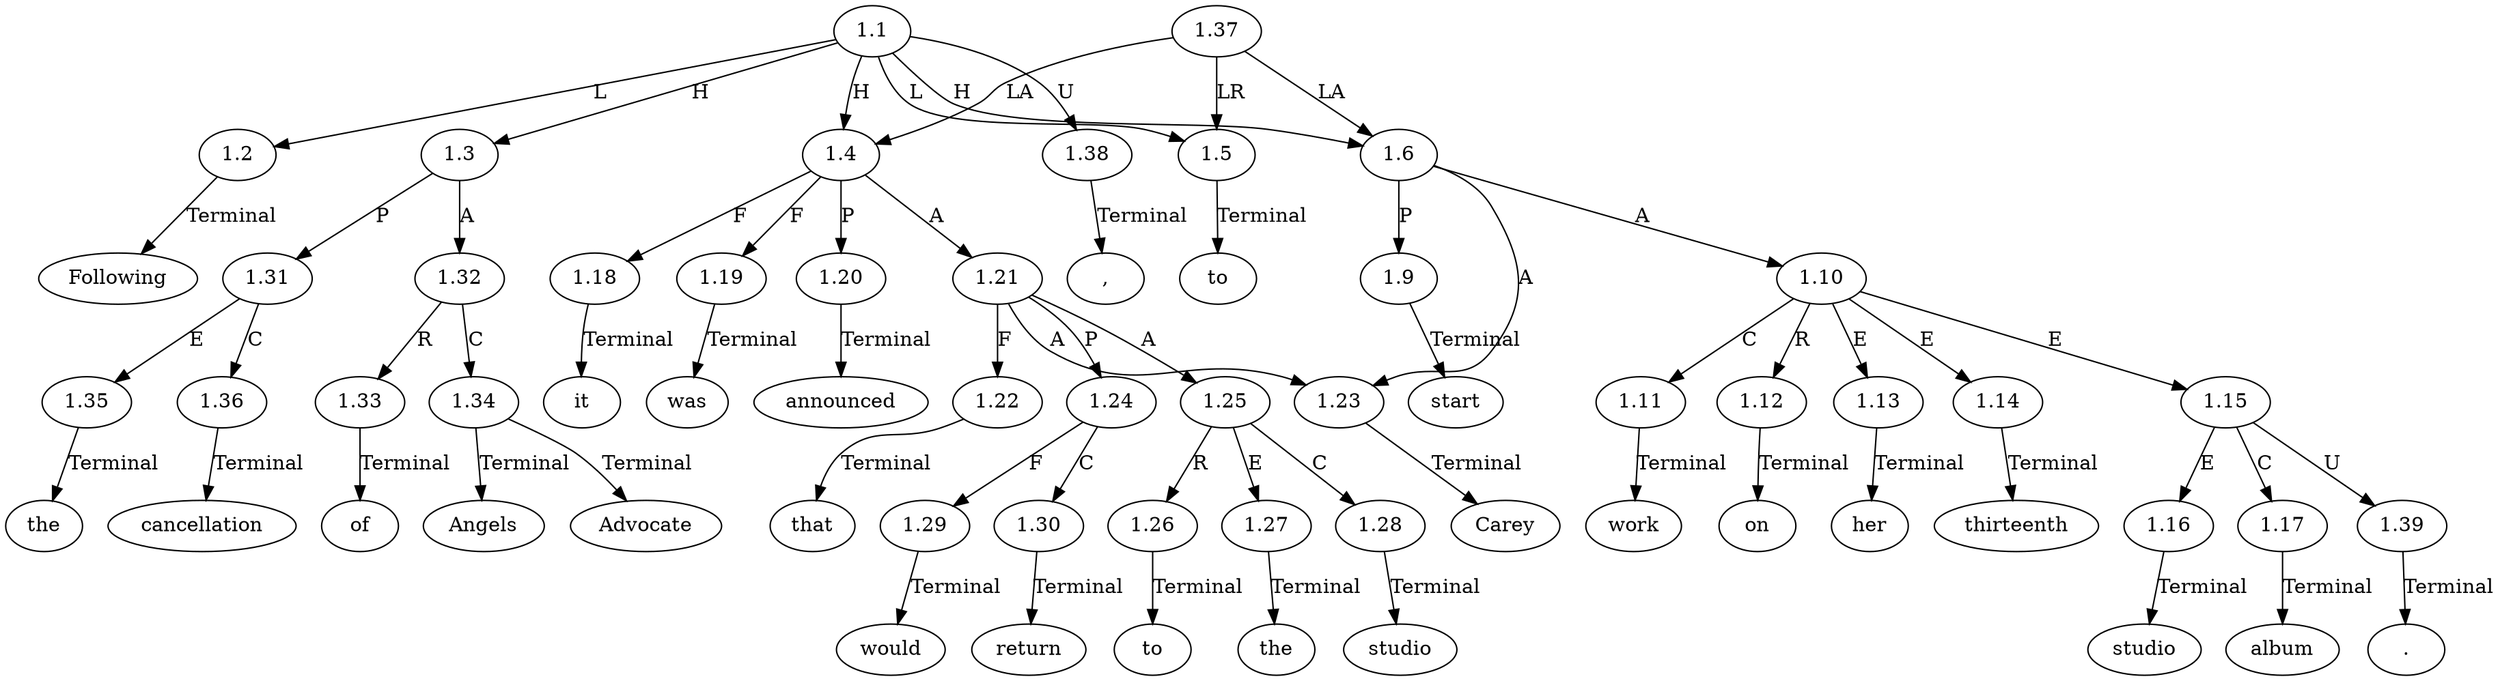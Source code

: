 // Graph
digraph {
	0.1 [label=Following ordering=out]
	0.10 [label=announced ordering=out]
	0.11 [label=that ordering=out]
	0.12 [label=Carey ordering=out]
	0.13 [label=would ordering=out]
	0.14 [label=return ordering=out]
	0.15 [label=to ordering=out]
	0.16 [label=the ordering=out]
	0.17 [label=studio ordering=out]
	0.18 [label=to ordering=out]
	0.19 [label=start ordering=out]
	0.2 [label=the ordering=out]
	0.20 [label=work ordering=out]
	0.21 [label=on ordering=out]
	0.22 [label=her ordering=out]
	0.23 [label=thirteenth ordering=out]
	0.24 [label=studio ordering=out]
	0.25 [label=album ordering=out]
	0.26 [label="." ordering=out]
	0.3 [label=cancellation ordering=out]
	0.4 [label=of ordering=out]
	0.5 [label=Angels ordering=out]
	0.6 [label=Advocate ordering=out]
	0.7 [label="," ordering=out]
	0.8 [label=it ordering=out]
	0.9 [label=was ordering=out]
	1.1 [label=1.1 ordering=out]
	1.2 [label=1.2 ordering=out]
	1.3 [label=1.3 ordering=out]
	1.4 [label=1.4 ordering=out]
	1.5 [label=1.5 ordering=out]
	1.6 [label=1.6 ordering=out]
	1.9 [label=1.9 ordering=out]
	1.10 [label=1.10 ordering=out]
	1.11 [label=1.11 ordering=out]
	1.12 [label=1.12 ordering=out]
	1.13 [label=1.13 ordering=out]
	1.14 [label=1.14 ordering=out]
	1.15 [label=1.15 ordering=out]
	1.16 [label=1.16 ordering=out]
	1.17 [label=1.17 ordering=out]
	1.18 [label=1.18 ordering=out]
	1.19 [label=1.19 ordering=out]
	1.20 [label=1.20 ordering=out]
	1.21 [label=1.21 ordering=out]
	1.22 [label=1.22 ordering=out]
	1.23 [label=1.23 ordering=out]
	1.24 [label=1.24 ordering=out]
	1.25 [label=1.25 ordering=out]
	1.26 [label=1.26 ordering=out]
	1.27 [label=1.27 ordering=out]
	1.28 [label=1.28 ordering=out]
	1.29 [label=1.29 ordering=out]
	1.30 [label=1.30 ordering=out]
	1.31 [label=1.31 ordering=out]
	1.32 [label=1.32 ordering=out]
	1.33 [label=1.33 ordering=out]
	1.34 [label=1.34 ordering=out]
	1.35 [label=1.35 ordering=out]
	1.36 [label=1.36 ordering=out]
	1.37 [label=1.37 ordering=out]
	1.38 [label=1.38 ordering=out]
	1.39 [label=1.39 ordering=out]
	1.1 -> 1.2 [label=L ordering=out]
	1.1 -> 1.3 [label=H ordering=out]
	1.1 -> 1.4 [label=H ordering=out]
	1.1 -> 1.5 [label=L ordering=out]
	1.1 -> 1.6 [label=H ordering=out]
	1.1 -> 1.38 [label=U ordering=out]
	1.2 -> 0.1 [label=Terminal ordering=out]
	1.3 -> 1.31 [label=P ordering=out]
	1.3 -> 1.32 [label=A ordering=out]
	1.4 -> 1.18 [label=F ordering=out]
	1.4 -> 1.19 [label=F ordering=out]
	1.4 -> 1.20 [label=P ordering=out]
	1.4 -> 1.21 [label=A ordering=out]
	1.5 -> 0.18 [label=Terminal ordering=out]
	1.6 -> 1.9 [label=P ordering=out]
	1.6 -> 1.10 [label=A ordering=out]
	1.6 -> 1.23 [label=A ordering=out]
	1.9 -> 0.19 [label=Terminal ordering=out]
	1.10 -> 1.11 [label=C ordering=out]
	1.10 -> 1.12 [label=R ordering=out]
	1.10 -> 1.13 [label=E ordering=out]
	1.10 -> 1.14 [label=E ordering=out]
	1.10 -> 1.15 [label=E ordering=out]
	1.11 -> 0.20 [label=Terminal ordering=out]
	1.12 -> 0.21 [label=Terminal ordering=out]
	1.13 -> 0.22 [label=Terminal ordering=out]
	1.14 -> 0.23 [label=Terminal ordering=out]
	1.15 -> 1.16 [label=E ordering=out]
	1.15 -> 1.17 [label=C ordering=out]
	1.15 -> 1.39 [label=U ordering=out]
	1.16 -> 0.24 [label=Terminal ordering=out]
	1.17 -> 0.25 [label=Terminal ordering=out]
	1.18 -> 0.8 [label=Terminal ordering=out]
	1.19 -> 0.9 [label=Terminal ordering=out]
	1.20 -> 0.10 [label=Terminal ordering=out]
	1.21 -> 1.22 [label=F ordering=out]
	1.21 -> 1.23 [label=A ordering=out]
	1.21 -> 1.24 [label=P ordering=out]
	1.21 -> 1.25 [label=A ordering=out]
	1.22 -> 0.11 [label=Terminal ordering=out]
	1.23 -> 0.12 [label=Terminal ordering=out]
	1.24 -> 1.29 [label=F ordering=out]
	1.24 -> 1.30 [label=C ordering=out]
	1.25 -> 1.26 [label=R ordering=out]
	1.25 -> 1.27 [label=E ordering=out]
	1.25 -> 1.28 [label=C ordering=out]
	1.26 -> 0.15 [label=Terminal ordering=out]
	1.27 -> 0.16 [label=Terminal ordering=out]
	1.28 -> 0.17 [label=Terminal ordering=out]
	1.29 -> 0.13 [label=Terminal ordering=out]
	1.30 -> 0.14 [label=Terminal ordering=out]
	1.31 -> 1.35 [label=E ordering=out]
	1.31 -> 1.36 [label=C ordering=out]
	1.32 -> 1.33 [label=R ordering=out]
	1.32 -> 1.34 [label=C ordering=out]
	1.33 -> 0.4 [label=Terminal ordering=out]
	1.34 -> 0.5 [label=Terminal ordering=out]
	1.34 -> 0.6 [label=Terminal ordering=out]
	1.35 -> 0.2 [label=Terminal ordering=out]
	1.36 -> 0.3 [label=Terminal ordering=out]
	1.37 -> 1.4 [label=LA ordering=out]
	1.37 -> 1.5 [label=LR ordering=out]
	1.37 -> 1.6 [label=LA ordering=out]
	1.38 -> 0.7 [label=Terminal ordering=out]
	1.39 -> 0.26 [label=Terminal ordering=out]
}
